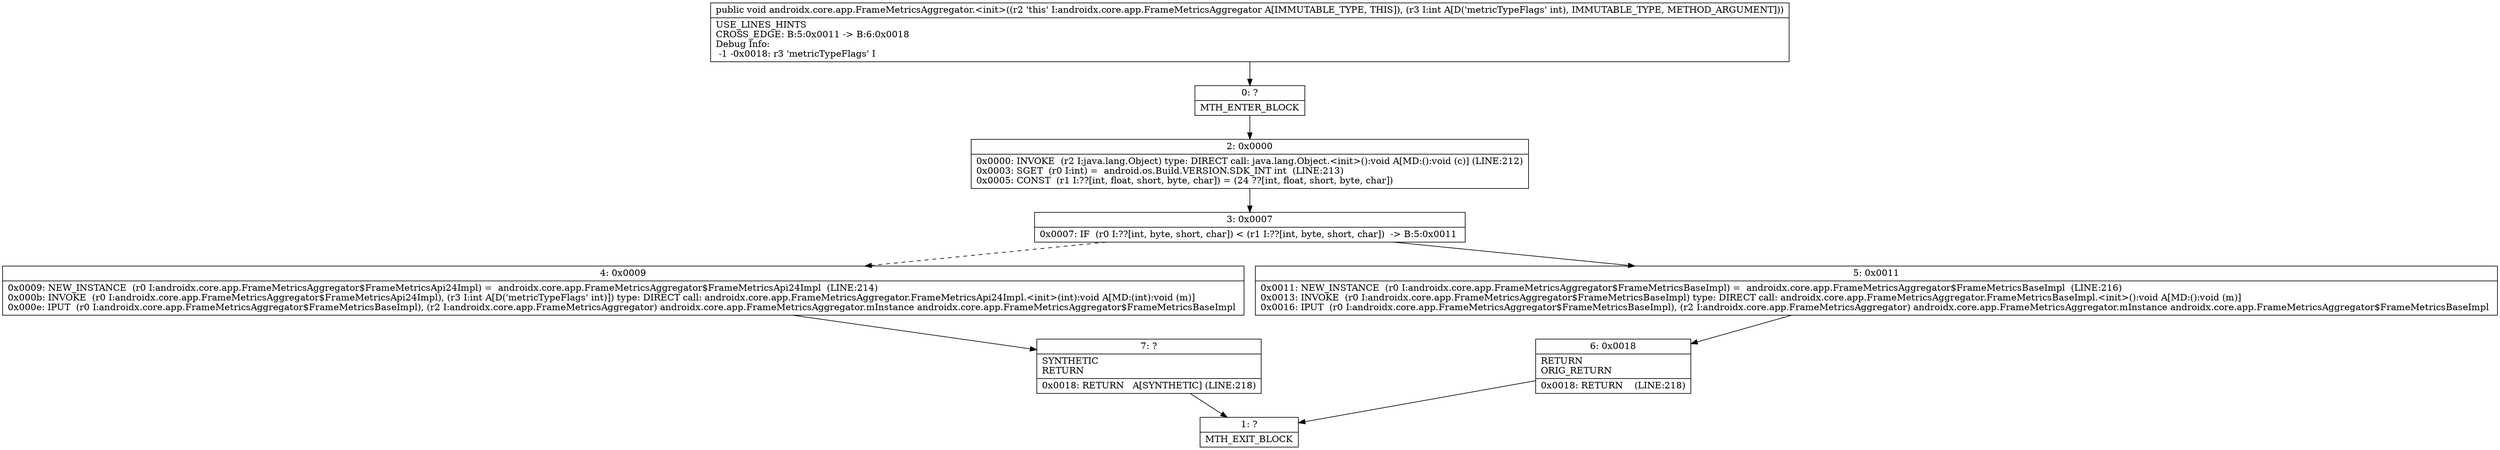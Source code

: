 digraph "CFG forandroidx.core.app.FrameMetricsAggregator.\<init\>(I)V" {
Node_0 [shape=record,label="{0\:\ ?|MTH_ENTER_BLOCK\l}"];
Node_2 [shape=record,label="{2\:\ 0x0000|0x0000: INVOKE  (r2 I:java.lang.Object) type: DIRECT call: java.lang.Object.\<init\>():void A[MD:():void (c)] (LINE:212)\l0x0003: SGET  (r0 I:int) =  android.os.Build.VERSION.SDK_INT int  (LINE:213)\l0x0005: CONST  (r1 I:??[int, float, short, byte, char]) = (24 ??[int, float, short, byte, char]) \l}"];
Node_3 [shape=record,label="{3\:\ 0x0007|0x0007: IF  (r0 I:??[int, byte, short, char]) \< (r1 I:??[int, byte, short, char])  \-\> B:5:0x0011 \l}"];
Node_4 [shape=record,label="{4\:\ 0x0009|0x0009: NEW_INSTANCE  (r0 I:androidx.core.app.FrameMetricsAggregator$FrameMetricsApi24Impl) =  androidx.core.app.FrameMetricsAggregator$FrameMetricsApi24Impl  (LINE:214)\l0x000b: INVOKE  (r0 I:androidx.core.app.FrameMetricsAggregator$FrameMetricsApi24Impl), (r3 I:int A[D('metricTypeFlags' int)]) type: DIRECT call: androidx.core.app.FrameMetricsAggregator.FrameMetricsApi24Impl.\<init\>(int):void A[MD:(int):void (m)]\l0x000e: IPUT  (r0 I:androidx.core.app.FrameMetricsAggregator$FrameMetricsBaseImpl), (r2 I:androidx.core.app.FrameMetricsAggregator) androidx.core.app.FrameMetricsAggregator.mInstance androidx.core.app.FrameMetricsAggregator$FrameMetricsBaseImpl \l}"];
Node_7 [shape=record,label="{7\:\ ?|SYNTHETIC\lRETURN\l|0x0018: RETURN   A[SYNTHETIC] (LINE:218)\l}"];
Node_1 [shape=record,label="{1\:\ ?|MTH_EXIT_BLOCK\l}"];
Node_5 [shape=record,label="{5\:\ 0x0011|0x0011: NEW_INSTANCE  (r0 I:androidx.core.app.FrameMetricsAggregator$FrameMetricsBaseImpl) =  androidx.core.app.FrameMetricsAggregator$FrameMetricsBaseImpl  (LINE:216)\l0x0013: INVOKE  (r0 I:androidx.core.app.FrameMetricsAggregator$FrameMetricsBaseImpl) type: DIRECT call: androidx.core.app.FrameMetricsAggregator.FrameMetricsBaseImpl.\<init\>():void A[MD:():void (m)]\l0x0016: IPUT  (r0 I:androidx.core.app.FrameMetricsAggregator$FrameMetricsBaseImpl), (r2 I:androidx.core.app.FrameMetricsAggregator) androidx.core.app.FrameMetricsAggregator.mInstance androidx.core.app.FrameMetricsAggregator$FrameMetricsBaseImpl \l}"];
Node_6 [shape=record,label="{6\:\ 0x0018|RETURN\lORIG_RETURN\l|0x0018: RETURN    (LINE:218)\l}"];
MethodNode[shape=record,label="{public void androidx.core.app.FrameMetricsAggregator.\<init\>((r2 'this' I:androidx.core.app.FrameMetricsAggregator A[IMMUTABLE_TYPE, THIS]), (r3 I:int A[D('metricTypeFlags' int), IMMUTABLE_TYPE, METHOD_ARGUMENT]))  | USE_LINES_HINTS\lCROSS_EDGE: B:5:0x0011 \-\> B:6:0x0018\lDebug Info:\l  \-1 \-0x0018: r3 'metricTypeFlags' I\l}"];
MethodNode -> Node_0;Node_0 -> Node_2;
Node_2 -> Node_3;
Node_3 -> Node_4[style=dashed];
Node_3 -> Node_5;
Node_4 -> Node_7;
Node_7 -> Node_1;
Node_5 -> Node_6;
Node_6 -> Node_1;
}

